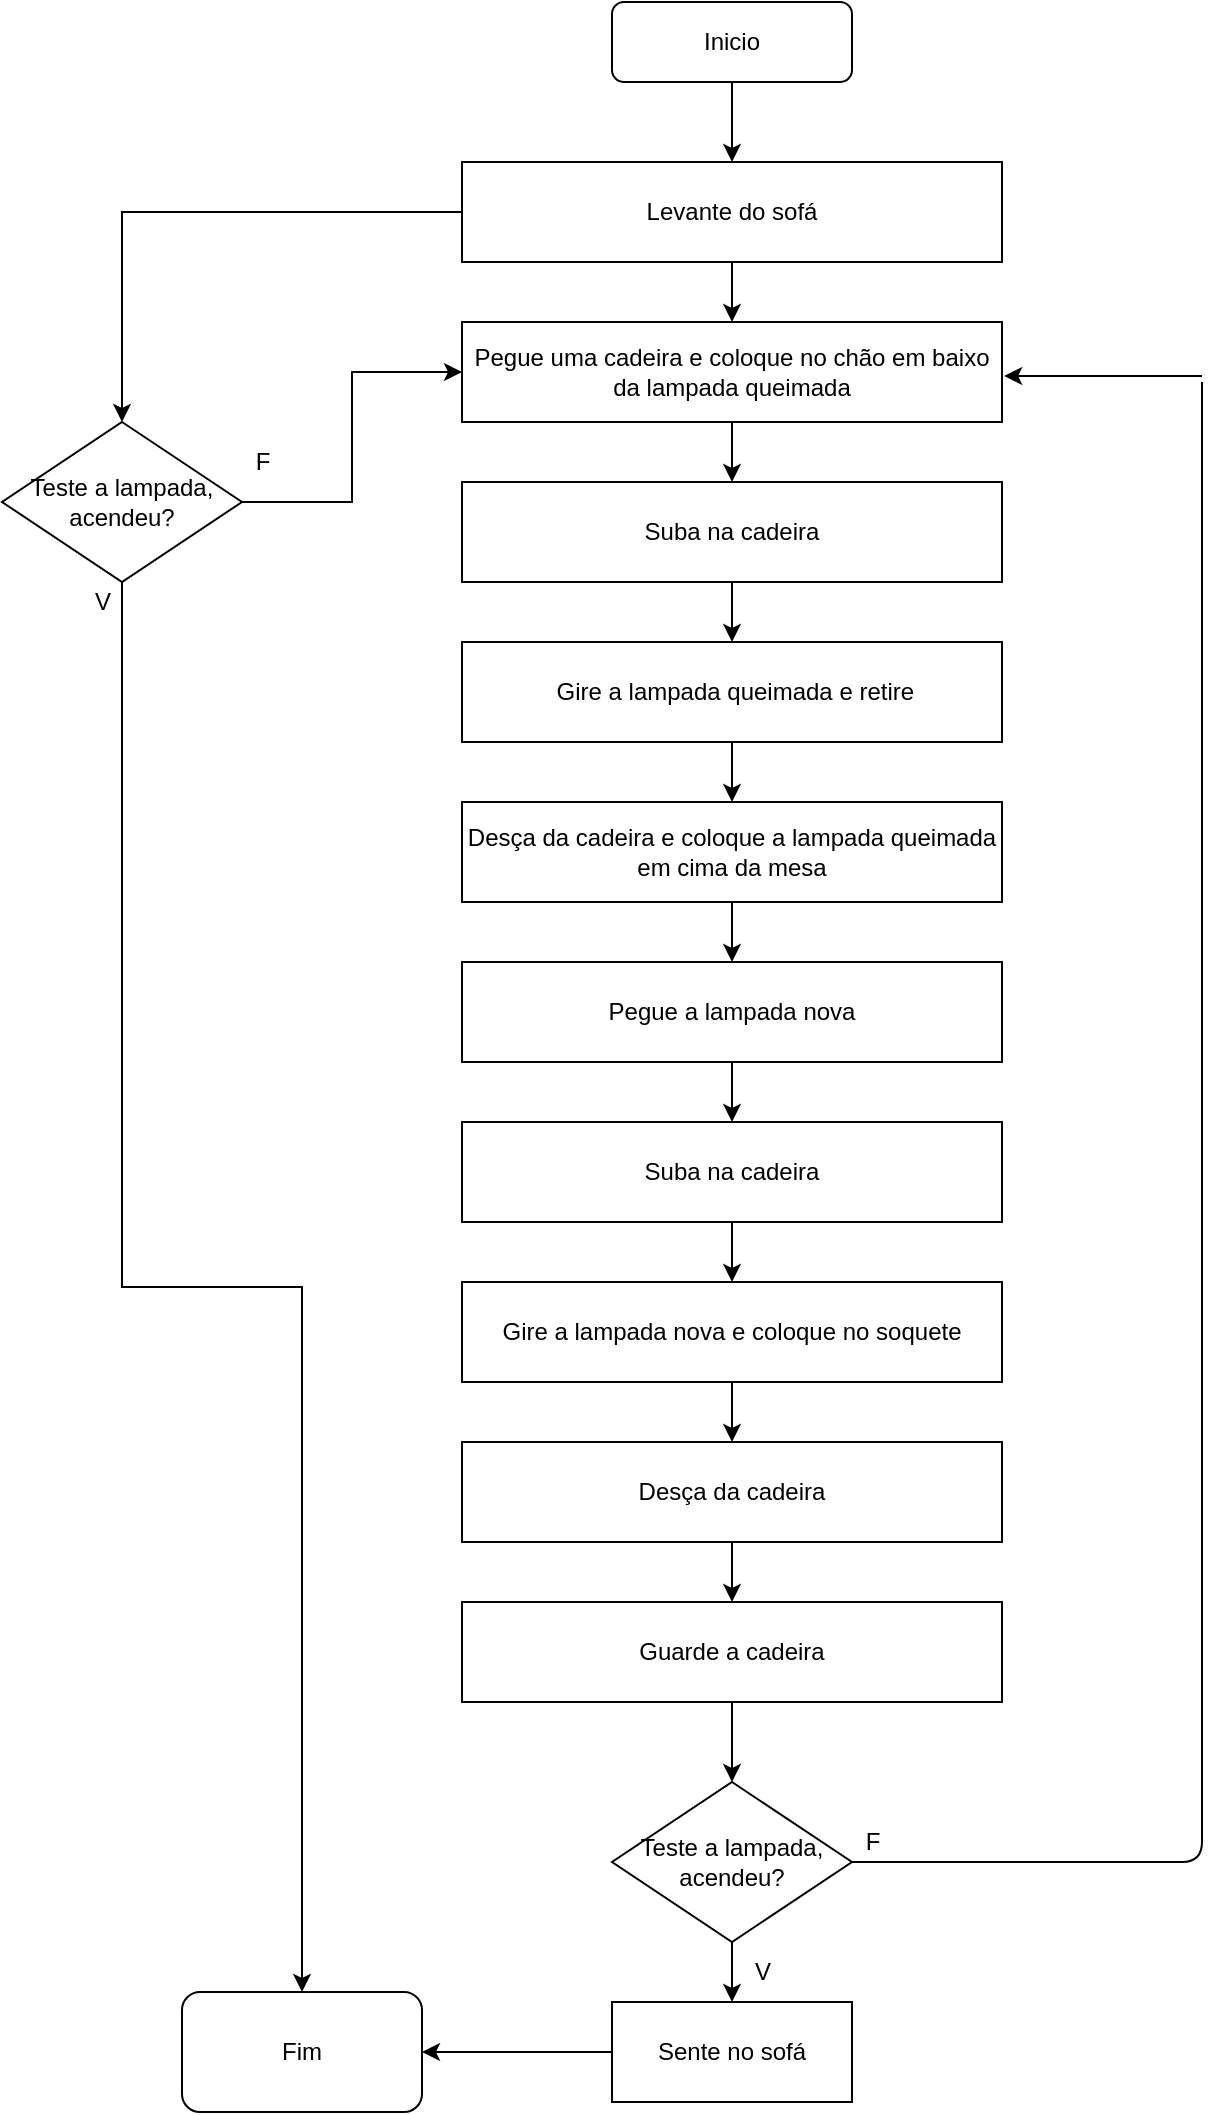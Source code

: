 <mxfile version="14.5.1" type="device"><diagram id="gTRqtR2dHuTgZSPFbxQD" name="Página-1"><mxGraphModel dx="1102" dy="642" grid="1" gridSize="10" guides="1" tooltips="1" connect="1" arrows="1" fold="1" page="1" pageScale="1" pageWidth="827" pageHeight="1169" math="0" shadow="0"><root><mxCell id="0"/><mxCell id="1" parent="0"/><mxCell id="I1JbP2dA2chuscsUWuvV-10" value="" style="edgeStyle=orthogonalEdgeStyle;rounded=0;orthogonalLoop=1;jettySize=auto;html=1;" edge="1" parent="1" source="I1JbP2dA2chuscsUWuvV-6" target="I1JbP2dA2chuscsUWuvV-7"><mxGeometry relative="1" as="geometry"/></mxCell><mxCell id="I1JbP2dA2chuscsUWuvV-6" value="Pegue uma cadeira e coloque no chão em baixo da lampada queimada" style="rounded=0;whiteSpace=wrap;html=1;" vertex="1" parent="1"><mxGeometry x="280" y="190" width="270" height="50" as="geometry"/></mxCell><mxCell id="I1JbP2dA2chuscsUWuvV-18" value="" style="edgeStyle=orthogonalEdgeStyle;rounded=0;orthogonalLoop=1;jettySize=auto;html=1;" edge="1" parent="1" source="I1JbP2dA2chuscsUWuvV-7" target="I1JbP2dA2chuscsUWuvV-11"><mxGeometry relative="1" as="geometry"/></mxCell><mxCell id="I1JbP2dA2chuscsUWuvV-7" value="Suba na cadeira" style="rounded=0;whiteSpace=wrap;html=1;" vertex="1" parent="1"><mxGeometry x="280" y="270" width="270" height="50" as="geometry"/></mxCell><mxCell id="I1JbP2dA2chuscsUWuvV-27" value="" style="edgeStyle=orthogonalEdgeStyle;rounded=0;orthogonalLoop=1;jettySize=auto;html=1;" edge="1" parent="1" source="I1JbP2dA2chuscsUWuvV-11" target="I1JbP2dA2chuscsUWuvV-19"><mxGeometry relative="1" as="geometry"/></mxCell><mxCell id="I1JbP2dA2chuscsUWuvV-11" value="&amp;nbsp;Gire a lampada queimada e retire" style="rounded=0;whiteSpace=wrap;html=1;" vertex="1" parent="1"><mxGeometry x="280" y="350" width="270" height="50" as="geometry"/></mxCell><mxCell id="I1JbP2dA2chuscsUWuvV-16" value="" style="edgeStyle=orthogonalEdgeStyle;rounded=0;orthogonalLoop=1;jettySize=auto;html=1;" edge="1" parent="1" source="I1JbP2dA2chuscsUWuvV-13" target="I1JbP2dA2chuscsUWuvV-15"><mxGeometry relative="1" as="geometry"/></mxCell><mxCell id="I1JbP2dA2chuscsUWuvV-13" value="Inicio" style="rounded=1;whiteSpace=wrap;html=1;" vertex="1" parent="1"><mxGeometry x="355" y="30" width="120" height="40" as="geometry"/></mxCell><mxCell id="I1JbP2dA2chuscsUWuvV-17" value="" style="edgeStyle=orthogonalEdgeStyle;rounded=0;orthogonalLoop=1;jettySize=auto;html=1;" edge="1" parent="1" source="I1JbP2dA2chuscsUWuvV-15" target="I1JbP2dA2chuscsUWuvV-6"><mxGeometry relative="1" as="geometry"/></mxCell><mxCell id="I1JbP2dA2chuscsUWuvV-21" value="" style="edgeStyle=orthogonalEdgeStyle;rounded=0;orthogonalLoop=1;jettySize=auto;html=1;" edge="1" parent="1" source="I1JbP2dA2chuscsUWuvV-15" target="I1JbP2dA2chuscsUWuvV-20"><mxGeometry relative="1" as="geometry"/></mxCell><mxCell id="I1JbP2dA2chuscsUWuvV-15" value="Levante do sofá" style="rounded=0;whiteSpace=wrap;html=1;" vertex="1" parent="1"><mxGeometry x="280" y="110" width="270" height="50" as="geometry"/></mxCell><mxCell id="I1JbP2dA2chuscsUWuvV-28" value="" style="edgeStyle=orthogonalEdgeStyle;rounded=0;orthogonalLoop=1;jettySize=auto;html=1;" edge="1" parent="1" source="I1JbP2dA2chuscsUWuvV-19" target="I1JbP2dA2chuscsUWuvV-25"><mxGeometry relative="1" as="geometry"/></mxCell><mxCell id="I1JbP2dA2chuscsUWuvV-19" value="Desça da cadeira e coloque a lampada queimada em cima da mesa" style="rounded=0;whiteSpace=wrap;html=1;" vertex="1" parent="1"><mxGeometry x="280" y="430" width="270" height="50" as="geometry"/></mxCell><mxCell id="I1JbP2dA2chuscsUWuvV-23" value="" style="edgeStyle=orthogonalEdgeStyle;rounded=0;orthogonalLoop=1;jettySize=auto;html=1;" edge="1" parent="1" source="I1JbP2dA2chuscsUWuvV-20" target="I1JbP2dA2chuscsUWuvV-22"><mxGeometry relative="1" as="geometry"/></mxCell><mxCell id="I1JbP2dA2chuscsUWuvV-24" value="" style="edgeStyle=orthogonalEdgeStyle;rounded=0;orthogonalLoop=1;jettySize=auto;html=1;" edge="1" parent="1" source="I1JbP2dA2chuscsUWuvV-20" target="I1JbP2dA2chuscsUWuvV-6"><mxGeometry relative="1" as="geometry"/></mxCell><mxCell id="I1JbP2dA2chuscsUWuvV-20" value="Teste a lampada, acendeu?" style="rhombus;whiteSpace=wrap;html=1;" vertex="1" parent="1"><mxGeometry x="50" y="240" width="120" height="80" as="geometry"/></mxCell><mxCell id="I1JbP2dA2chuscsUWuvV-22" value="Fim" style="rounded=1;whiteSpace=wrap;html=1;" vertex="1" parent="1"><mxGeometry x="140" y="1025" width="120" height="60" as="geometry"/></mxCell><mxCell id="I1JbP2dA2chuscsUWuvV-31" value="" style="edgeStyle=orthogonalEdgeStyle;rounded=0;orthogonalLoop=1;jettySize=auto;html=1;" edge="1" parent="1" source="I1JbP2dA2chuscsUWuvV-25" target="I1JbP2dA2chuscsUWuvV-29"><mxGeometry relative="1" as="geometry"/></mxCell><mxCell id="I1JbP2dA2chuscsUWuvV-25" value="Pegue a lampada nova" style="rounded=0;whiteSpace=wrap;html=1;" vertex="1" parent="1"><mxGeometry x="280" y="510" width="270" height="50" as="geometry"/></mxCell><mxCell id="I1JbP2dA2chuscsUWuvV-32" value="" style="edgeStyle=orthogonalEdgeStyle;rounded=0;orthogonalLoop=1;jettySize=auto;html=1;" edge="1" parent="1" source="I1JbP2dA2chuscsUWuvV-29" target="I1JbP2dA2chuscsUWuvV-30"><mxGeometry relative="1" as="geometry"/></mxCell><mxCell id="I1JbP2dA2chuscsUWuvV-29" value="Suba na cadeira" style="rounded=0;whiteSpace=wrap;html=1;" vertex="1" parent="1"><mxGeometry x="280" y="590" width="270" height="50" as="geometry"/></mxCell><mxCell id="I1JbP2dA2chuscsUWuvV-34" value="" style="edgeStyle=orthogonalEdgeStyle;rounded=0;orthogonalLoop=1;jettySize=auto;html=1;" edge="1" parent="1" source="I1JbP2dA2chuscsUWuvV-30" target="I1JbP2dA2chuscsUWuvV-33"><mxGeometry relative="1" as="geometry"/></mxCell><mxCell id="I1JbP2dA2chuscsUWuvV-30" value="Gire a lampada nova e coloque no soquete" style="rounded=0;whiteSpace=wrap;html=1;" vertex="1" parent="1"><mxGeometry x="280" y="670" width="270" height="50" as="geometry"/></mxCell><mxCell id="I1JbP2dA2chuscsUWuvV-36" value="" style="edgeStyle=orthogonalEdgeStyle;rounded=0;orthogonalLoop=1;jettySize=auto;html=1;" edge="1" parent="1" source="I1JbP2dA2chuscsUWuvV-33" target="I1JbP2dA2chuscsUWuvV-35"><mxGeometry relative="1" as="geometry"/></mxCell><mxCell id="I1JbP2dA2chuscsUWuvV-33" value="Desça da cadeira" style="rounded=0;whiteSpace=wrap;html=1;" vertex="1" parent="1"><mxGeometry x="280" y="750" width="270" height="50" as="geometry"/></mxCell><mxCell id="I1JbP2dA2chuscsUWuvV-39" value="" style="edgeStyle=orthogonalEdgeStyle;rounded=0;orthogonalLoop=1;jettySize=auto;html=1;" edge="1" parent="1" source="I1JbP2dA2chuscsUWuvV-35" target="I1JbP2dA2chuscsUWuvV-38"><mxGeometry relative="1" as="geometry"/></mxCell><mxCell id="I1JbP2dA2chuscsUWuvV-35" value="Guarde a cadeira" style="rounded=0;whiteSpace=wrap;html=1;" vertex="1" parent="1"><mxGeometry x="280" y="830" width="270" height="50" as="geometry"/></mxCell><mxCell id="I1JbP2dA2chuscsUWuvV-44" value="" style="edgeStyle=orthogonalEdgeStyle;rounded=0;orthogonalLoop=1;jettySize=auto;html=1;" edge="1" parent="1" source="I1JbP2dA2chuscsUWuvV-38" target="I1JbP2dA2chuscsUWuvV-43"><mxGeometry relative="1" as="geometry"/></mxCell><mxCell id="I1JbP2dA2chuscsUWuvV-38" value="Teste a lampada, acendeu?" style="rhombus;whiteSpace=wrap;html=1;" vertex="1" parent="1"><mxGeometry x="355" y="920" width="120" height="80" as="geometry"/></mxCell><mxCell id="I1JbP2dA2chuscsUWuvV-41" value="V" style="text;html=1;align=center;verticalAlign=middle;resizable=0;points=[];autosize=1;" vertex="1" parent="1"><mxGeometry x="90" y="320" width="20" height="20" as="geometry"/></mxCell><mxCell id="I1JbP2dA2chuscsUWuvV-42" value="F" style="text;html=1;align=center;verticalAlign=middle;resizable=0;points=[];autosize=1;" vertex="1" parent="1"><mxGeometry x="170" y="250" width="20" height="20" as="geometry"/></mxCell><mxCell id="I1JbP2dA2chuscsUWuvV-45" value="" style="edgeStyle=orthogonalEdgeStyle;rounded=0;orthogonalLoop=1;jettySize=auto;html=1;" edge="1" parent="1" source="I1JbP2dA2chuscsUWuvV-43" target="I1JbP2dA2chuscsUWuvV-22"><mxGeometry relative="1" as="geometry"/></mxCell><mxCell id="I1JbP2dA2chuscsUWuvV-43" value="Sente no sofá" style="rounded=0;whiteSpace=wrap;html=1;" vertex="1" parent="1"><mxGeometry x="355" y="1030" width="120" height="50" as="geometry"/></mxCell><mxCell id="I1JbP2dA2chuscsUWuvV-47" value="" style="endArrow=none;html=1;exitX=1;exitY=0.5;exitDx=0;exitDy=0;" edge="1" parent="1" source="I1JbP2dA2chuscsUWuvV-38"><mxGeometry width="50" height="50" relative="1" as="geometry"><mxPoint x="400" y="750" as="sourcePoint"/><mxPoint x="650" y="220" as="targetPoint"/><Array as="points"><mxPoint x="650" y="960"/></Array></mxGeometry></mxCell><mxCell id="I1JbP2dA2chuscsUWuvV-48" value="" style="endArrow=classic;html=1;entryX=1.004;entryY=0.64;entryDx=0;entryDy=0;entryPerimeter=0;" edge="1" parent="1"><mxGeometry width="50" height="50" relative="1" as="geometry"><mxPoint x="650" y="217" as="sourcePoint"/><mxPoint x="551.08" y="217" as="targetPoint"/></mxGeometry></mxCell><mxCell id="I1JbP2dA2chuscsUWuvV-49" value="V" style="text;html=1;align=center;verticalAlign=middle;resizable=0;points=[];autosize=1;" vertex="1" parent="1"><mxGeometry x="420" y="1005" width="20" height="20" as="geometry"/></mxCell><mxCell id="I1JbP2dA2chuscsUWuvV-50" value="F" style="text;html=1;align=center;verticalAlign=middle;resizable=0;points=[];autosize=1;" vertex="1" parent="1"><mxGeometry x="475" y="940" width="20" height="20" as="geometry"/></mxCell></root></mxGraphModel></diagram></mxfile>